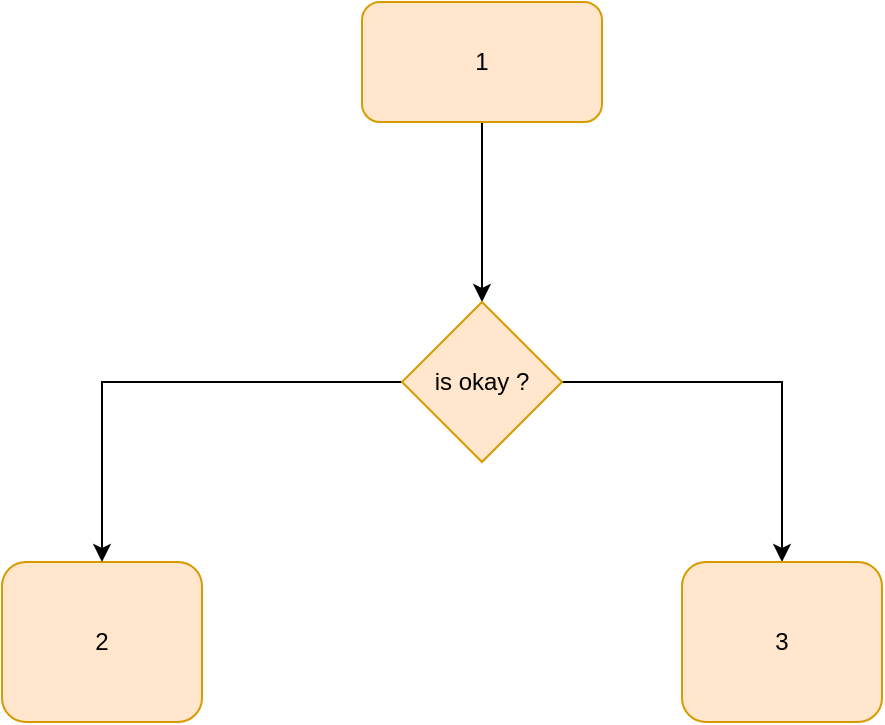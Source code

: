 <mxfile version="22.1.0" type="github">
  <diagram name="Page-1" id="5bWwQys-URIxSxSmuOOc">
    <mxGraphModel dx="954" dy="385" grid="1" gridSize="10" guides="1" tooltips="1" connect="1" arrows="1" fold="1" page="1" pageScale="1" pageWidth="850" pageHeight="1100" math="0" shadow="0">
      <root>
        <mxCell id="0" />
        <mxCell id="1" parent="0" />
        <mxCell id="8Pio6vVEOi3_Ilwt0jZG-3" style="edgeStyle=orthogonalEdgeStyle;rounded=0;orthogonalLoop=1;jettySize=auto;html=1;" parent="1" source="Y3A4lMRvVH8JnWvST8Fs-1" target="8Pio6vVEOi3_Ilwt0jZG-1" edge="1">
          <mxGeometry relative="1" as="geometry" />
        </mxCell>
        <UserObject label="1" tags="" name="getdata" id="Y3A4lMRvVH8JnWvST8Fs-1">
          <mxCell style="rounded=1;whiteSpace=wrap;html=1;fillColor=#ffe6cc;strokeColor=#d79b00;comic=0;absoluteArcSize=0;glass=0;" parent="1" vertex="1">
            <mxGeometry x="320" y="120" width="120" height="60" as="geometry" />
          </mxCell>
        </UserObject>
        <UserObject label="2" tags="" name="getdata" id="Y3A4lMRvVH8JnWvST8Fs-2">
          <mxCell style="rounded=1;whiteSpace=wrap;html=1;fillColor=#ffe6cc;strokeColor=#d79b00;comic=0;absoluteArcSize=0;glass=0" parent="1" vertex="1">
            <mxGeometry x="140" y="400" width="100" height="80" as="geometry" />
          </mxCell>
        </UserObject>
        <mxCell id="8Pio6vVEOi3_Ilwt0jZG-2" style="edgeStyle=orthogonalEdgeStyle;rounded=0;orthogonalLoop=1;jettySize=auto;html=1;" parent="1" source="8Pio6vVEOi3_Ilwt0jZG-1" target="Y3A4lMRvVH8JnWvST8Fs-2" edge="1">
          <mxGeometry relative="1" as="geometry" />
        </mxCell>
        <mxCell id="8Pio6vVEOi3_Ilwt0jZG-5" style="edgeStyle=orthogonalEdgeStyle;rounded=0;orthogonalLoop=1;jettySize=auto;html=1;" parent="1" source="8Pio6vVEOi3_Ilwt0jZG-1" target="8Pio6vVEOi3_Ilwt0jZG-4" edge="1">
          <mxGeometry relative="1" as="geometry" />
        </mxCell>
        <mxCell id="8Pio6vVEOi3_Ilwt0jZG-1" value="is okay ?" style="rhombus;whiteSpace=wrap;html=1;fillColor=#ffe6cc;strokeColor=#d79b00;" parent="1" vertex="1">
          <mxGeometry x="340" y="270" width="80" height="80" as="geometry" />
        </mxCell>
        <UserObject label="3" tags="" name="getdata" id="8Pio6vVEOi3_Ilwt0jZG-4">
          <mxCell style="rounded=1;whiteSpace=wrap;html=1;fillColor=#ffe6cc;strokeColor=#d79b00;comic=0;absoluteArcSize=0;glass=0" parent="1" vertex="1">
            <mxGeometry x="480" y="400" width="100" height="80" as="geometry" />
          </mxCell>
        </UserObject>
      </root>
    </mxGraphModel>
  </diagram>
</mxfile>
